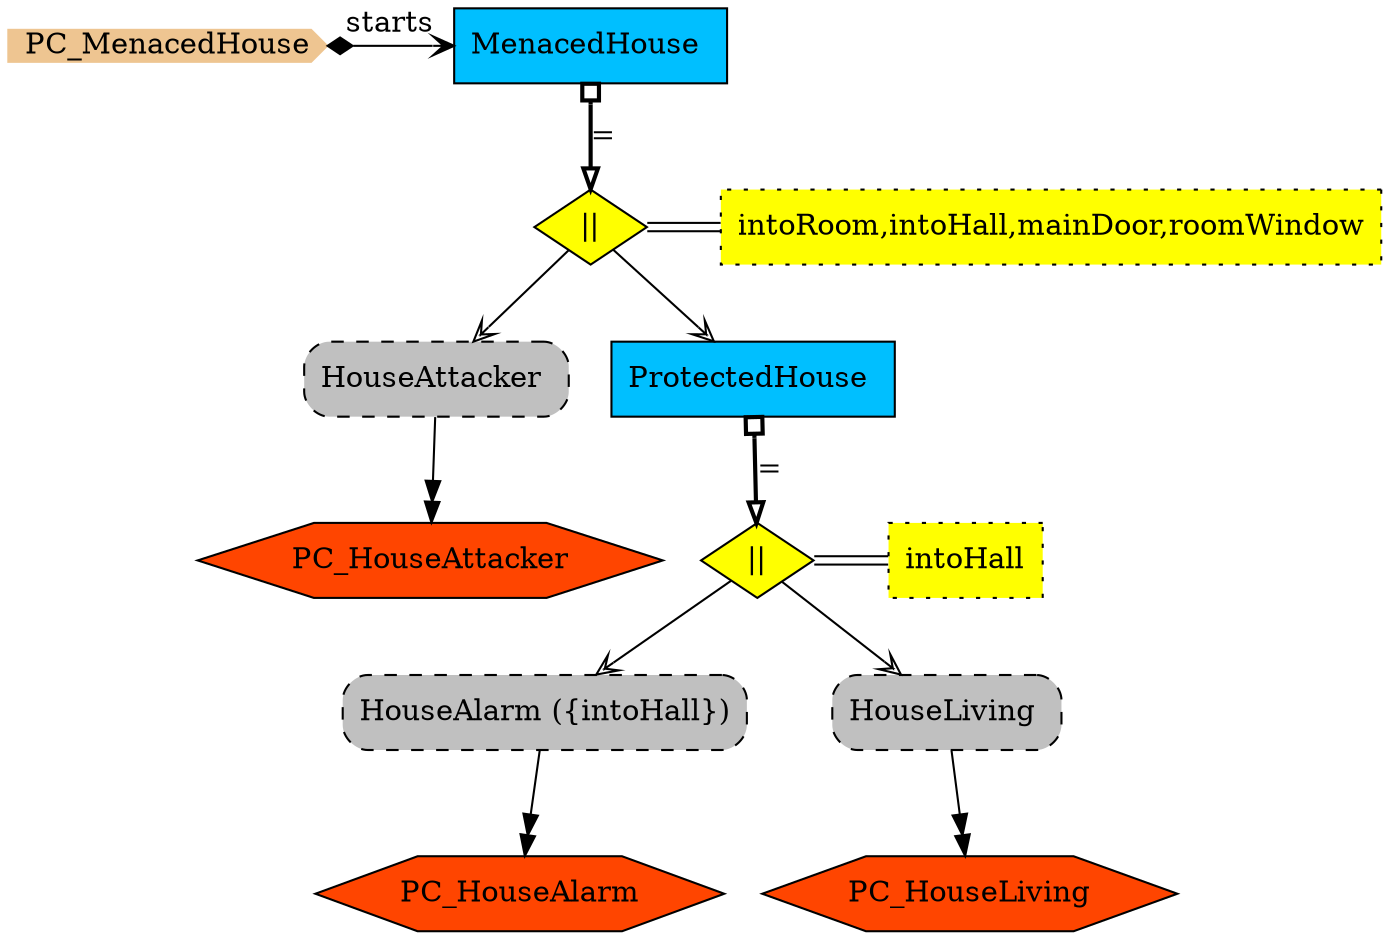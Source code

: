 digraph {
StartN_ [shape = cds,color=burlywood2,style=filled,height=.2,width=.2, label =PC_MenacedHouse];
OpMenacedHouse [shape=diamond,fillcolor=yellow,style = filled,label="||"];
OpMenacedHouse_ps[shape=rect,fillcolor=yellow,style="filled,dotted",label="intoRoom,intoHall,mainDoor,roomWindow"];
OpMenacedHouse->OpMenacedHouse_ps [dir=none,color="black:invis:black"];
{rank=same;OpMenacedHouse,OpMenacedHouse_ps}
RefHouseAttacker [shape=rectangle,fillcolor=gray,style="rounded,filled,dashed",label="HouseAttacker "];
OpProtectedHouse [shape=diamond,fillcolor=yellow,style = filled,label="||"];
OpProtectedHouse_ps[shape=rect,fillcolor=yellow,style="filled,dotted",label="intoHall"];
OpProtectedHouse->OpProtectedHouse_ps [dir=none,color="black:invis:black"];
{rank=same;OpProtectedHouse,OpProtectedHouse_ps}
PC_HouseLiving [shape=hexagon,fillcolor=orangered,style=filled,label =PC_HouseLiving];
PC_HouseAlarm [shape=hexagon,fillcolor=orangered,style=filled,label =PC_HouseAlarm];
RefHouseAlarm [shape=rectangle,fillcolor=gray,style="rounded,filled,dashed",label="HouseAlarm ({intoHall})"];
RefHouseLiving [shape=rectangle,fillcolor=gray,style="rounded,filled,dashed",label="HouseLiving "];
ProtectedHouse [shape=box,fillcolor=deepskyblue,style = filled,label="ProtectedHouse "];
PC_HouseAttacker [shape=hexagon,fillcolor=orangered,style=filled,label =PC_HouseAttacker];
MenacedHouse [shape=box,fillcolor=deepskyblue,style = filled,label="MenacedHouse "];

{rank=min;StartN_,MenacedHouse}

OpProtectedHouse->RefHouseAlarm[arrowhead="vee",fillcolor=white,label=""];
OpProtectedHouse->RefHouseLiving[arrowhead="vee",fillcolor=white,label=""];
RefHouseAlarm->PC_HouseAlarm[arrowhead="normalnormal",label=" "];
RefHouseLiving->PC_HouseLiving[arrowhead="normalnormal",label=" "];
OpMenacedHouse->ProtectedHouse[arrowhead="vee",fillcolor=white,label=""];
OpMenacedHouse->RefHouseAttacker[arrowhead="vee",fillcolor=white,label=""];
RefHouseAttacker->PC_HouseAttacker[arrowhead="normalnormal",label=" "];
StartN_->MenacedHouse[arrowhead="open",arrowtail=diamond,dir=both,label="starts"];
ProtectedHouse->OpProtectedHouse[arrowhead="onormal",dir=both,arrowtail=obox,penwidth=2,label="="];
MenacedHouse->OpMenacedHouse[arrowhead="onormal",dir=both,arrowtail=obox,penwidth=2,label="="];
}